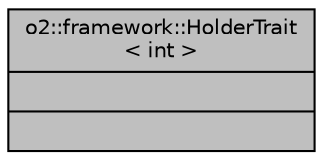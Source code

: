 digraph "o2::framework::HolderTrait&lt; int &gt;"
{
 // INTERACTIVE_SVG=YES
  bgcolor="transparent";
  edge [fontname="Helvetica",fontsize="10",labelfontname="Helvetica",labelfontsize="10"];
  node [fontname="Helvetica",fontsize="10",shape=record];
  Node1 [label="{o2::framework::HolderTrait\l\< int \>\n||}",height=0.2,width=0.4,color="black", fillcolor="grey75", style="filled", fontcolor="black"];
}
